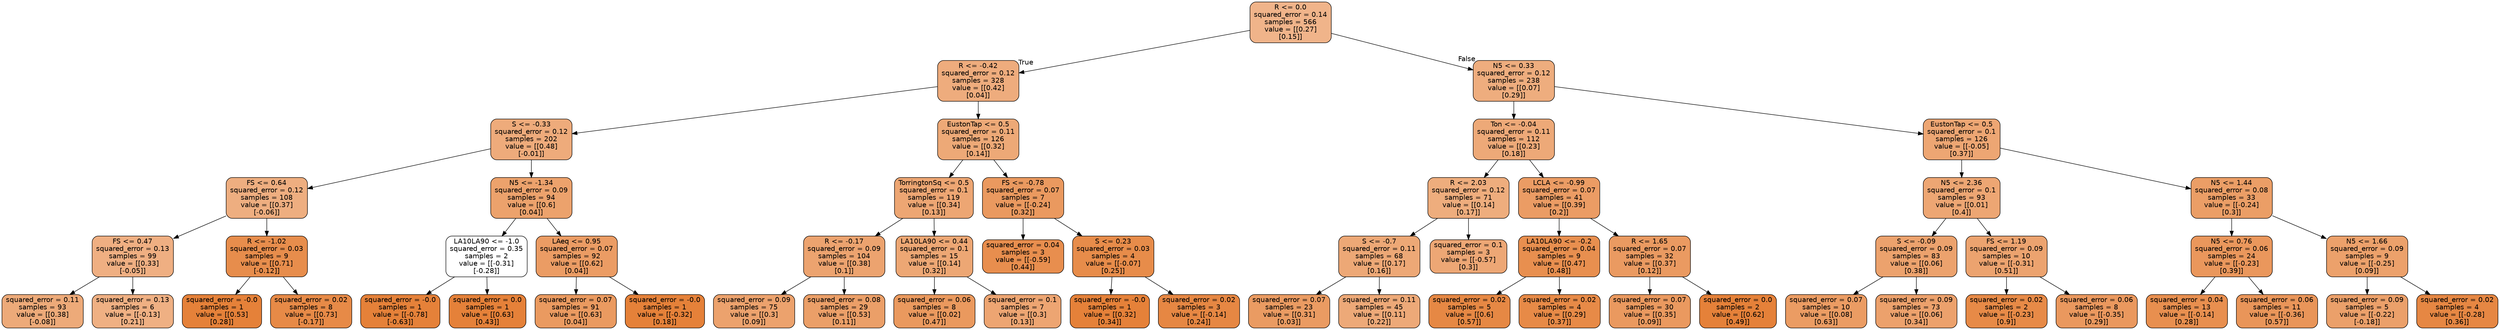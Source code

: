 digraph Tree {
node [shape=box, style="filled, rounded", color="black", fontname="helvetica"] ;
edge [fontname="helvetica"] ;
0 [label="R <= 0.0\nsquared_error = 0.14\nsamples = 566\nvalue = [[0.27]\n[0.15]]", fillcolor="#f0b48a"] ;
1 [label="R <= -0.42\nsquared_error = 0.12\nsamples = 328\nvalue = [[0.42]\n[0.04]]", fillcolor="#eeac7d"] ;
0 -> 1 [labeldistance=2.5, labelangle=45, headlabel="True"] ;
2 [label="S <= -0.33\nsquared_error = 0.12\nsamples = 202\nvalue = [[0.48]\n[-0.01]]", fillcolor="#eeab7b"] ;
1 -> 2 ;
3 [label="FS <= 0.64\nsquared_error = 0.12\nsamples = 108\nvalue = [[0.37]\n[-0.06]]", fillcolor="#eeae80"] ;
2 -> 3 ;
4 [label="FS <= 0.47\nsquared_error = 0.13\nsamples = 99\nvalue = [[0.33]\n[-0.05]]", fillcolor="#efaf82"] ;
3 -> 4 ;
5 [label="squared_error = 0.11\nsamples = 93\nvalue = [[0.38]\n[-0.08]]", fillcolor="#edaa79"] ;
4 -> 5 ;
6 [label="squared_error = 0.13\nsamples = 6\nvalue = [[-0.13]\n[0.21]]", fillcolor="#efb083"] ;
4 -> 6 ;
7 [label="R <= -1.02\nsquared_error = 0.03\nsamples = 9\nvalue = [[0.71]\n[-0.12]]", fillcolor="#e78d4c"] ;
3 -> 7 ;
8 [label="squared_error = -0.0\nsamples = 1\nvalue = [[0.53]\n[0.28]]", fillcolor="#e58139"] ;
7 -> 8 ;
9 [label="squared_error = 0.02\nsamples = 8\nvalue = [[0.73]\n[-0.17]]", fillcolor="#e78a47"] ;
7 -> 9 ;
10 [label="N5 <= -1.34\nsquared_error = 0.09\nsamples = 94\nvalue = [[0.6]\n[0.04]]", fillcolor="#eca26c"] ;
2 -> 10 ;
11 [label="LA10LA90 <= -1.0\nsquared_error = 0.35\nsamples = 2\nvalue = [[-0.31]\n[-0.28]]", fillcolor="#ffffff"] ;
10 -> 11 ;
12 [label="squared_error = -0.0\nsamples = 1\nvalue = [[-0.78]\n[-0.63]]", fillcolor="#e58139"] ;
11 -> 12 ;
13 [label="squared_error = 0.0\nsamples = 1\nvalue = [[0.63]\n[0.43]]", fillcolor="#e58139"] ;
11 -> 13 ;
14 [label="LAeq <= 0.95\nsquared_error = 0.07\nsamples = 92\nvalue = [[0.62]\n[0.04]]", fillcolor="#eb9c64"] ;
10 -> 14 ;
15 [label="squared_error = 0.07\nsamples = 91\nvalue = [[0.63]\n[0.04]]", fillcolor="#ea9a60"] ;
14 -> 15 ;
16 [label="squared_error = -0.0\nsamples = 1\nvalue = [[-0.32]\n[0.18]]", fillcolor="#e58139"] ;
14 -> 16 ;
17 [label="EustonTap <= 0.5\nsquared_error = 0.11\nsamples = 126\nvalue = [[0.32]\n[0.14]]", fillcolor="#eda977"] ;
1 -> 17 ;
18 [label="TorringtonSq <= 0.5\nsquared_error = 0.1\nsamples = 119\nvalue = [[0.34]\n[0.13]]", fillcolor="#eda673"] ;
17 -> 18 ;
19 [label="R <= -0.17\nsquared_error = 0.09\nsamples = 104\nvalue = [[0.38]\n[0.1]]", fillcolor="#eca36f"] ;
18 -> 19 ;
20 [label="squared_error = 0.09\nsamples = 75\nvalue = [[0.3]\n[0.09]]", fillcolor="#eca26d"] ;
19 -> 20 ;
21 [label="squared_error = 0.08\nsamples = 29\nvalue = [[0.53]\n[0.11]]", fillcolor="#eb9f68"] ;
19 -> 21 ;
22 [label="LA10LA90 <= 0.44\nsquared_error = 0.1\nsamples = 15\nvalue = [[0.14]\n[0.32]]", fillcolor="#eda774"] ;
18 -> 22 ;
23 [label="squared_error = 0.06\nsamples = 8\nvalue = [[0.02]\n[0.47]]", fillcolor="#ea995e"] ;
22 -> 23 ;
24 [label="squared_error = 0.1\nsamples = 7\nvalue = [[0.3]\n[0.13]]", fillcolor="#eda572"] ;
22 -> 24 ;
25 [label="FS <= -0.78\nsquared_error = 0.07\nsamples = 7\nvalue = [[-0.24]\n[0.32]]", fillcolor="#ea995f"] ;
17 -> 25 ;
26 [label="squared_error = 0.04\nsamples = 3\nvalue = [[-0.59]\n[0.44]]", fillcolor="#e88e4e"] ;
25 -> 26 ;
27 [label="S <= 0.23\nsquared_error = 0.03\nsamples = 4\nvalue = [[-0.07]\n[0.25]]", fillcolor="#e78c4a"] ;
25 -> 27 ;
28 [label="squared_error = -0.0\nsamples = 1\nvalue = [[0.32]\n[0.34]]", fillcolor="#e58139"] ;
27 -> 28 ;
29 [label="squared_error = 0.02\nsamples = 3\nvalue = [[-0.14]\n[0.24]]", fillcolor="#e68743"] ;
27 -> 29 ;
30 [label="N5 <= 0.33\nsquared_error = 0.12\nsamples = 238\nvalue = [[0.07]\n[0.29]]", fillcolor="#eead7e"] ;
0 -> 30 [labeldistance=2.5, labelangle=-45, headlabel="False"] ;
31 [label="Ton <= -0.04\nsquared_error = 0.11\nsamples = 112\nvalue = [[0.23]\n[0.18]]", fillcolor="#eda978"] ;
30 -> 31 ;
32 [label="R <= 2.03\nsquared_error = 0.12\nsamples = 71\nvalue = [[0.14]\n[0.17]]", fillcolor="#eead7d"] ;
31 -> 32 ;
33 [label="S <= -0.7\nsquared_error = 0.11\nsamples = 68\nvalue = [[0.17]\n[0.16]]", fillcolor="#eda876"] ;
32 -> 33 ;
34 [label="squared_error = 0.07\nsamples = 23\nvalue = [[0.31]\n[0.03]]", fillcolor="#ea9b62"] ;
33 -> 34 ;
35 [label="squared_error = 0.11\nsamples = 45\nvalue = [[0.11]\n[0.22]]", fillcolor="#eda978"] ;
33 -> 35 ;
36 [label="squared_error = 0.1\nsamples = 3\nvalue = [[-0.57]\n[0.3]]", fillcolor="#eda775"] ;
32 -> 36 ;
37 [label="LCLA <= -0.99\nsquared_error = 0.07\nsamples = 41\nvalue = [[0.39]\n[0.2]]", fillcolor="#eb9c64"] ;
31 -> 37 ;
38 [label="LA10LA90 <= -0.2\nsquared_error = 0.04\nsamples = 9\nvalue = [[0.47]\n[0.48]]", fillcolor="#e88f4f"] ;
37 -> 38 ;
39 [label="squared_error = 0.02\nsamples = 5\nvalue = [[0.6]\n[0.57]]", fillcolor="#e68844"] ;
38 -> 39 ;
40 [label="squared_error = 0.02\nsamples = 4\nvalue = [[0.29]\n[0.37]]", fillcolor="#e78a47"] ;
38 -> 40 ;
41 [label="R <= 1.65\nsquared_error = 0.07\nsamples = 32\nvalue = [[0.37]\n[0.12]]", fillcolor="#ea9a61"] ;
37 -> 41 ;
42 [label="squared_error = 0.07\nsamples = 30\nvalue = [[0.35]\n[0.09]]", fillcolor="#ea995f"] ;
41 -> 42 ;
43 [label="squared_error = 0.0\nsamples = 2\nvalue = [[0.62]\n[0.49]]", fillcolor="#e58139"] ;
41 -> 43 ;
44 [label="EustonTap <= 0.5\nsquared_error = 0.1\nsamples = 126\nvalue = [[-0.05]\n[0.37]]", fillcolor="#eda673"] ;
30 -> 44 ;
45 [label="N5 <= 2.36\nsquared_error = 0.1\nsamples = 93\nvalue = [[0.01]\n[0.4]]", fillcolor="#eda673"] ;
44 -> 45 ;
46 [label="S <= -0.09\nsquared_error = 0.09\nsamples = 83\nvalue = [[0.06]\n[0.38]]", fillcolor="#eca26d"] ;
45 -> 46 ;
47 [label="squared_error = 0.07\nsamples = 10\nvalue = [[0.08]\n[0.63]]", fillcolor="#eb9c63"] ;
46 -> 47 ;
48 [label="squared_error = 0.09\nsamples = 73\nvalue = [[0.06]\n[0.34]]", fillcolor="#eca16c"] ;
46 -> 48 ;
49 [label="FS <= 1.19\nsquared_error = 0.09\nsamples = 10\nvalue = [[-0.31]\n[0.51]]", fillcolor="#eca36f"] ;
45 -> 49 ;
50 [label="squared_error = 0.02\nsamples = 2\nvalue = [[-0.23]\n[0.9]]", fillcolor="#e78a47"] ;
49 -> 50 ;
51 [label="squared_error = 0.06\nsamples = 8\nvalue = [[-0.35]\n[0.29]]", fillcolor="#ea985e"] ;
49 -> 51 ;
52 [label="N5 <= 1.44\nsquared_error = 0.08\nsamples = 33\nvalue = [[-0.24]\n[0.3]]", fillcolor="#eb9e66"] ;
44 -> 52 ;
53 [label="N5 <= 0.76\nsquared_error = 0.06\nsamples = 24\nvalue = [[-0.23]\n[0.39]]", fillcolor="#ea975c"] ;
52 -> 53 ;
54 [label="squared_error = 0.04\nsamples = 13\nvalue = [[-0.14]\n[0.28]]", fillcolor="#e88f4f"] ;
53 -> 54 ;
55 [label="squared_error = 0.06\nsamples = 11\nvalue = [[-0.36]\n[0.57]]", fillcolor="#e99559"] ;
53 -> 55 ;
56 [label="N5 <= 1.66\nsquared_error = 0.09\nsamples = 9\nvalue = [[-0.25]\n[0.09]]", fillcolor="#eca16b"] ;
52 -> 56 ;
57 [label="squared_error = 0.09\nsamples = 5\nvalue = [[-0.22]\n[-0.18]]", fillcolor="#eba06a"] ;
56 -> 57 ;
58 [label="squared_error = 0.02\nsamples = 4\nvalue = [[-0.28]\n[0.36]]", fillcolor="#e68743"] ;
56 -> 58 ;
}